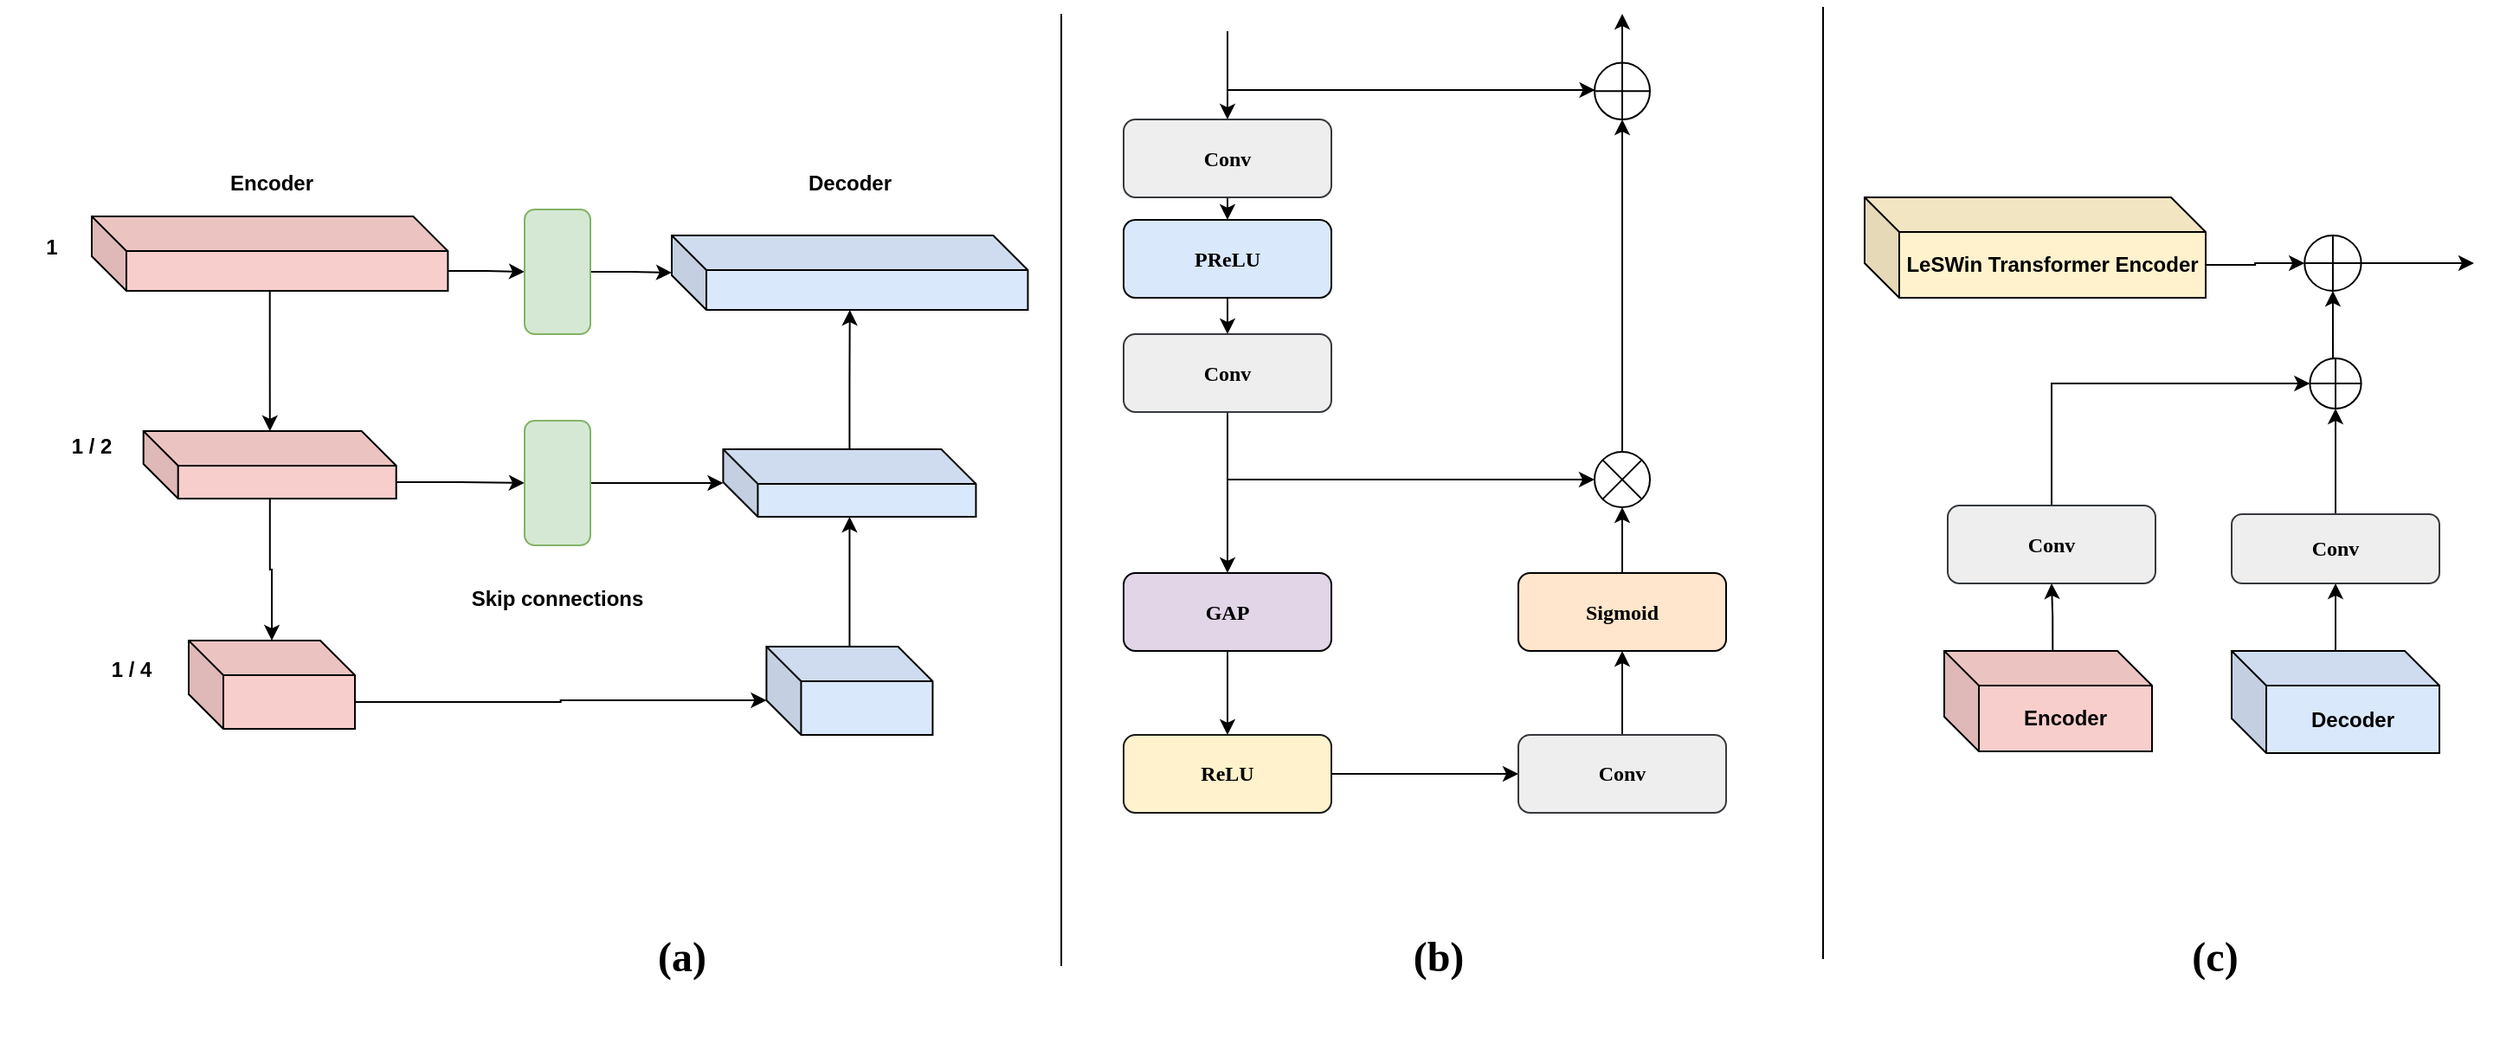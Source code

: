 <mxfile version="15.7.0" type="github">
  <diagram id="IEZfFUt5iknaMV8YK9Li" name="第 1 页">
    <mxGraphModel dx="394" dy="578" grid="1" gridSize="10" guides="1" tooltips="1" connect="1" arrows="1" fold="1" page="1" pageScale="1" pageWidth="827" pageHeight="1169" math="0" shadow="0">
      <root>
        <mxCell id="0" />
        <mxCell id="1" parent="0" />
        <mxCell id="TE2xIWxWRdcWMgeTcJOB-1" value="" style="endArrow=none;html=1;rounded=0;fontStyle=1" edge="1" parent="1">
          <mxGeometry width="50" height="50" relative="1" as="geometry">
            <mxPoint x="1620" y="850" as="sourcePoint" />
            <mxPoint x="1620" y="300" as="targetPoint" />
          </mxGeometry>
        </mxCell>
        <mxCell id="TE2xIWxWRdcWMgeTcJOB-2" value="" style="edgeStyle=orthogonalEdgeStyle;rounded=0;orthogonalLoop=1;jettySize=auto;html=1;fontFamily=Times New Roman;startArrow=none;startFill=0;endArrow=classic;endFill=1;exitX=0.522;exitY=-0.005;exitDx=0;exitDy=0;exitPerimeter=0;fontStyle=1" edge="1" parent="1" source="TE2xIWxWRdcWMgeTcJOB-14" target="TE2xIWxWRdcWMgeTcJOB-5">
          <mxGeometry relative="1" as="geometry">
            <mxPoint x="2192" y="709" as="sourcePoint" />
          </mxGeometry>
        </mxCell>
        <mxCell id="TE2xIWxWRdcWMgeTcJOB-3" value="" style="edgeStyle=orthogonalEdgeStyle;rounded=0;orthogonalLoop=1;jettySize=auto;html=1;fontFamily=Times New Roman;startArrow=none;startFill=0;endArrow=classic;endFill=1;exitX=0.5;exitY=0.004;exitDx=0;exitDy=0;exitPerimeter=0;fontStyle=1" edge="1" parent="1" source="TE2xIWxWRdcWMgeTcJOB-15" target="TE2xIWxWRdcWMgeTcJOB-7">
          <mxGeometry relative="1" as="geometry">
            <mxPoint x="2356" y="709" as="sourcePoint" />
          </mxGeometry>
        </mxCell>
        <mxCell id="TE2xIWxWRdcWMgeTcJOB-4" style="edgeStyle=orthogonalEdgeStyle;rounded=0;orthogonalLoop=1;jettySize=auto;html=1;exitX=0.5;exitY=0;exitDx=0;exitDy=0;entryX=0;entryY=0.5;entryDx=0;entryDy=0;fontFamily=Times New Roman;startArrow=none;startFill=0;endArrow=classic;endFill=1;fontStyle=1" edge="1" parent="1" source="TE2xIWxWRdcWMgeTcJOB-5" target="TE2xIWxWRdcWMgeTcJOB-9">
          <mxGeometry relative="1" as="geometry" />
        </mxCell>
        <mxCell id="TE2xIWxWRdcWMgeTcJOB-5" value="&lt;span&gt;Conv&lt;/span&gt;" style="rounded=1;whiteSpace=wrap;html=1;fontFamily=Times New Roman;fillColor=#eeeeee;strokeColor=#36393d;fontStyle=1" vertex="1" parent="1">
          <mxGeometry x="2132" y="584" width="120" height="45" as="geometry" />
        </mxCell>
        <mxCell id="TE2xIWxWRdcWMgeTcJOB-6" style="edgeStyle=orthogonalEdgeStyle;rounded=0;orthogonalLoop=1;jettySize=auto;html=1;exitX=0.5;exitY=0;exitDx=0;exitDy=0;entryX=0.5;entryY=1;entryDx=0;entryDy=0;fontFamily=Times New Roman;startArrow=none;startFill=0;endArrow=classic;endFill=1;fontStyle=1" edge="1" parent="1" source="TE2xIWxWRdcWMgeTcJOB-7" target="TE2xIWxWRdcWMgeTcJOB-9">
          <mxGeometry relative="1" as="geometry" />
        </mxCell>
        <mxCell id="TE2xIWxWRdcWMgeTcJOB-7" value="&lt;span&gt;Conv&lt;/span&gt;" style="rounded=1;whiteSpace=wrap;html=1;fontFamily=Times New Roman;strokeColor=#36393d;fillColor=#eeeeee;fontStyle=1" vertex="1" parent="1">
          <mxGeometry x="2296" y="589" width="120" height="40" as="geometry" />
        </mxCell>
        <mxCell id="TE2xIWxWRdcWMgeTcJOB-8" style="edgeStyle=orthogonalEdgeStyle;rounded=0;orthogonalLoop=1;jettySize=auto;html=1;exitX=0.5;exitY=0;exitDx=0;exitDy=0;entryX=0.5;entryY=1;entryDx=0;entryDy=0;fontFamily=Times New Roman;startArrow=none;startFill=0;endArrow=classic;endFill=1;fontStyle=1" edge="1" parent="1" source="TE2xIWxWRdcWMgeTcJOB-9" target="TE2xIWxWRdcWMgeTcJOB-11">
          <mxGeometry relative="1" as="geometry" />
        </mxCell>
        <mxCell id="TE2xIWxWRdcWMgeTcJOB-9" value="" style="shape=orEllipse;perimeter=ellipsePerimeter;whiteSpace=wrap;html=1;backgroundOutline=1;fontColor=#FF170F;strokeColor=#000000;align=center;verticalAlign=top;fillColor=default;fontStyle=1" vertex="1" parent="1">
          <mxGeometry x="2341.18" y="499" width="29.64" height="29" as="geometry" />
        </mxCell>
        <mxCell id="TE2xIWxWRdcWMgeTcJOB-10" style="edgeStyle=orthogonalEdgeStyle;rounded=0;orthogonalLoop=1;jettySize=auto;html=1;exitX=1;exitY=0.5;exitDx=0;exitDy=0;fontFamily=Times New Roman;startArrow=none;startFill=0;endArrow=classic;endFill=1;fontStyle=1" edge="1" parent="1" source="TE2xIWxWRdcWMgeTcJOB-11">
          <mxGeometry relative="1" as="geometry">
            <mxPoint x="2436.0" y="444" as="targetPoint" />
          </mxGeometry>
        </mxCell>
        <mxCell id="TE2xIWxWRdcWMgeTcJOB-11" value="" style="shape=orEllipse;perimeter=ellipsePerimeter;whiteSpace=wrap;html=1;backgroundOutline=1;fontColor=#FF170F;strokeColor=#000000;align=center;verticalAlign=top;fillColor=default;fontStyle=1" vertex="1" parent="1">
          <mxGeometry x="2338.11" y="428" width="32.71" height="32" as="geometry" />
        </mxCell>
        <mxCell id="TE2xIWxWRdcWMgeTcJOB-12" style="edgeStyle=orthogonalEdgeStyle;rounded=0;orthogonalLoop=1;jettySize=auto;html=1;exitX=0;exitY=0;exitDx=120;exitDy=39;entryX=0;entryY=0.5;entryDx=0;entryDy=0;fontFamily=Times New Roman;startArrow=none;startFill=0;endArrow=classic;endFill=1;exitPerimeter=0;fontStyle=1" edge="1" parent="1" source="TE2xIWxWRdcWMgeTcJOB-16" target="TE2xIWxWRdcWMgeTcJOB-11">
          <mxGeometry relative="1" as="geometry">
            <mxPoint x="2226" y="388.5" as="sourcePoint" />
          </mxGeometry>
        </mxCell>
        <mxCell id="TE2xIWxWRdcWMgeTcJOB-13" value="&lt;h1&gt;(c)&lt;/h1&gt;" style="text;html=1;strokeColor=none;fillColor=none;align=center;verticalAlign=middle;whiteSpace=wrap;rounded=0;fontFamily=Times New Roman;fontStyle=1" vertex="1" parent="1">
          <mxGeometry x="2123" y="800" width="327" height="90" as="geometry" />
        </mxCell>
        <mxCell id="TE2xIWxWRdcWMgeTcJOB-14" value="&lt;span&gt;Encoder&lt;/span&gt;" style="shape=cube;whiteSpace=wrap;html=1;boundedLbl=1;backgroundOutline=1;darkOpacity=0.05;darkOpacity2=0.1;fillColor=#f8cecc;strokeColor=#000000;fontStyle=1" vertex="1" parent="1">
          <mxGeometry x="2130" y="668" width="120" height="58" as="geometry" />
        </mxCell>
        <mxCell id="TE2xIWxWRdcWMgeTcJOB-15" value="&lt;span&gt;Decoder&lt;/span&gt;" style="shape=cube;whiteSpace=wrap;html=1;boundedLbl=1;backgroundOutline=1;darkOpacity=0.05;darkOpacity2=0.1;fillColor=#dae8fc;strokeColor=#000000;fontStyle=1" vertex="1" parent="1">
          <mxGeometry x="2296" y="668" width="120" height="59" as="geometry" />
        </mxCell>
        <mxCell id="TE2xIWxWRdcWMgeTcJOB-16" value="&lt;span&gt;LeSWin Transformer Encoder&lt;/span&gt;" style="shape=cube;whiteSpace=wrap;html=1;boundedLbl=1;backgroundOutline=1;darkOpacity=0.05;darkOpacity2=0.1;fillColor=#fff2cc;strokeColor=#000000;fontStyle=1" vertex="1" parent="1">
          <mxGeometry x="2084" y="406" width="197" height="58" as="geometry" />
        </mxCell>
        <mxCell id="TE2xIWxWRdcWMgeTcJOB-50" style="edgeStyle=orthogonalEdgeStyle;rounded=0;orthogonalLoop=1;jettySize=auto;html=1;exitX=0;exitY=0;exitDx=96.0;exitDy=35.5;exitPerimeter=0;entryX=0;entryY=0;entryDx=0;entryDy=31;entryPerimeter=0;fontStyle=1" edge="1" parent="1" source="TE2xIWxWRdcWMgeTcJOB-17" target="TE2xIWxWRdcWMgeTcJOB-18">
          <mxGeometry relative="1" as="geometry" />
        </mxCell>
        <mxCell id="TE2xIWxWRdcWMgeTcJOB-17" value="" style="shape=cube;whiteSpace=wrap;html=1;boundedLbl=1;backgroundOutline=1;darkOpacity=0.05;darkOpacity2=0.1;fillColor=#f8cecc;strokeColor=#000000;fontStyle=1" vertex="1" parent="1">
          <mxGeometry x="1116" y="662" width="96" height="51" as="geometry" />
        </mxCell>
        <mxCell id="TE2xIWxWRdcWMgeTcJOB-46" value="" style="edgeStyle=orthogonalEdgeStyle;rounded=0;orthogonalLoop=1;jettySize=auto;html=1;fontStyle=1" edge="1" parent="1" source="TE2xIWxWRdcWMgeTcJOB-18" target="TE2xIWxWRdcWMgeTcJOB-35">
          <mxGeometry relative="1" as="geometry" />
        </mxCell>
        <mxCell id="TE2xIWxWRdcWMgeTcJOB-18" value="" style="shape=cube;whiteSpace=wrap;html=1;boundedLbl=1;backgroundOutline=1;darkOpacity=0.05;darkOpacity2=0.1;fillColor=#dae8fc;strokeColor=#000000;fontStyle=1" vertex="1" parent="1">
          <mxGeometry x="1449.71" y="665.5" width="96" height="51" as="geometry" />
        </mxCell>
        <mxCell id="TE2xIWxWRdcWMgeTcJOB-28" value="" style="edgeStyle=orthogonalEdgeStyle;rounded=0;orthogonalLoop=1;jettySize=auto;html=1;fontStyle=1" edge="1" parent="1" source="TE2xIWxWRdcWMgeTcJOB-24" target="TE2xIWxWRdcWMgeTcJOB-17">
          <mxGeometry relative="1" as="geometry" />
        </mxCell>
        <mxCell id="TE2xIWxWRdcWMgeTcJOB-44" style="edgeStyle=orthogonalEdgeStyle;rounded=0;orthogonalLoop=1;jettySize=auto;html=1;exitX=0;exitY=0;exitDx=146;exitDy=29.5;exitPerimeter=0;fontStyle=1" edge="1" parent="1" source="TE2xIWxWRdcWMgeTcJOB-24" target="TE2xIWxWRdcWMgeTcJOB-43">
          <mxGeometry relative="1" as="geometry" />
        </mxCell>
        <mxCell id="TE2xIWxWRdcWMgeTcJOB-24" value="" style="shape=cube;whiteSpace=wrap;html=1;boundedLbl=1;backgroundOutline=1;darkOpacity=0.05;darkOpacity2=0.1;fillColor=#f8cecc;strokeColor=#000000;fontStyle=1" vertex="1" parent="1">
          <mxGeometry x="1089.86" y="541" width="146" height="39" as="geometry" />
        </mxCell>
        <mxCell id="TE2xIWxWRdcWMgeTcJOB-27" value="" style="edgeStyle=orthogonalEdgeStyle;rounded=0;orthogonalLoop=1;jettySize=auto;html=1;fontStyle=1" edge="1" parent="1" source="TE2xIWxWRdcWMgeTcJOB-25" target="TE2xIWxWRdcWMgeTcJOB-24">
          <mxGeometry relative="1" as="geometry" />
        </mxCell>
        <mxCell id="TE2xIWxWRdcWMgeTcJOB-39" style="edgeStyle=orthogonalEdgeStyle;rounded=0;orthogonalLoop=1;jettySize=auto;html=1;exitX=0;exitY=0;exitDx=205.71;exitDy=31.5;exitPerimeter=0;entryX=0;entryY=0.5;entryDx=0;entryDy=0;fontStyle=1" edge="1" parent="1" source="TE2xIWxWRdcWMgeTcJOB-25" target="TE2xIWxWRdcWMgeTcJOB-38">
          <mxGeometry relative="1" as="geometry" />
        </mxCell>
        <mxCell id="TE2xIWxWRdcWMgeTcJOB-25" value="" style="shape=cube;whiteSpace=wrap;html=1;boundedLbl=1;backgroundOutline=1;darkOpacity=0.05;darkOpacity2=0.1;fillColor=#f8cecc;strokeColor=#000000;fontStyle=1" vertex="1" parent="1">
          <mxGeometry x="1060" y="417" width="205.71" height="43" as="geometry" />
        </mxCell>
        <mxCell id="TE2xIWxWRdcWMgeTcJOB-29" value="&lt;span&gt;1&lt;/span&gt;" style="text;html=1;strokeColor=none;fillColor=none;align=center;verticalAlign=middle;whiteSpace=wrap;rounded=0;fontStyle=1" vertex="1" parent="1">
          <mxGeometry x="1007" y="420" width="60" height="30" as="geometry" />
        </mxCell>
        <mxCell id="TE2xIWxWRdcWMgeTcJOB-30" value="&lt;span&gt;1 / 2&lt;/span&gt;" style="text;html=1;strokeColor=none;fillColor=none;align=center;verticalAlign=middle;whiteSpace=wrap;rounded=0;fontStyle=1" vertex="1" parent="1">
          <mxGeometry x="1029.86" y="535" width="60" height="30" as="geometry" />
        </mxCell>
        <mxCell id="TE2xIWxWRdcWMgeTcJOB-31" value="&lt;span&gt;1 / 4&lt;/span&gt;" style="text;html=1;strokeColor=none;fillColor=none;align=center;verticalAlign=middle;whiteSpace=wrap;rounded=0;fontStyle=1" vertex="1" parent="1">
          <mxGeometry x="1053" y="664" width="60" height="30" as="geometry" />
        </mxCell>
        <mxCell id="TE2xIWxWRdcWMgeTcJOB-32" value="&lt;span&gt;Encoder&lt;/span&gt;" style="text;html=1;strokeColor=none;fillColor=none;align=center;verticalAlign=middle;whiteSpace=wrap;rounded=0;fontStyle=1" vertex="1" parent="1">
          <mxGeometry x="1134" y="383" width="60" height="30" as="geometry" />
        </mxCell>
        <mxCell id="TE2xIWxWRdcWMgeTcJOB-47" value="" style="edgeStyle=orthogonalEdgeStyle;rounded=0;orthogonalLoop=1;jettySize=auto;html=1;fontStyle=1" edge="1" parent="1" source="TE2xIWxWRdcWMgeTcJOB-35" target="TE2xIWxWRdcWMgeTcJOB-36">
          <mxGeometry relative="1" as="geometry" />
        </mxCell>
        <mxCell id="TE2xIWxWRdcWMgeTcJOB-35" value="" style="shape=cube;whiteSpace=wrap;html=1;boundedLbl=1;backgroundOutline=1;darkOpacity=0.05;darkOpacity2=0.1;fillColor=#dae8fc;strokeColor=#000000;fontStyle=1" vertex="1" parent="1">
          <mxGeometry x="1424.71" y="551.5" width="146" height="39" as="geometry" />
        </mxCell>
        <mxCell id="TE2xIWxWRdcWMgeTcJOB-36" value="" style="shape=cube;whiteSpace=wrap;html=1;boundedLbl=1;backgroundOutline=1;darkOpacity=0.05;darkOpacity2=0.1;fillColor=#dae8fc;strokeColor=#000000;fontStyle=1" vertex="1" parent="1">
          <mxGeometry x="1395" y="428" width="205.71" height="43" as="geometry" />
        </mxCell>
        <mxCell id="TE2xIWxWRdcWMgeTcJOB-37" value="&lt;span&gt;Decoder&lt;/span&gt;" style="text;html=1;strokeColor=none;fillColor=none;align=center;verticalAlign=middle;whiteSpace=wrap;rounded=0;fontStyle=1" vertex="1" parent="1">
          <mxGeometry x="1467.71" y="383" width="60" height="30" as="geometry" />
        </mxCell>
        <mxCell id="TE2xIWxWRdcWMgeTcJOB-40" value="" style="edgeStyle=orthogonalEdgeStyle;rounded=0;orthogonalLoop=1;jettySize=auto;html=1;fontStyle=1" edge="1" parent="1" source="TE2xIWxWRdcWMgeTcJOB-38" target="TE2xIWxWRdcWMgeTcJOB-36">
          <mxGeometry relative="1" as="geometry" />
        </mxCell>
        <mxCell id="TE2xIWxWRdcWMgeTcJOB-38" value="" style="rounded=1;whiteSpace=wrap;html=1;strokeColor=#82b366;fillColor=#d5e8d4;fontStyle=1" vertex="1" parent="1">
          <mxGeometry x="1310" y="413" width="38" height="72" as="geometry" />
        </mxCell>
        <mxCell id="TE2xIWxWRdcWMgeTcJOB-45" value="" style="edgeStyle=orthogonalEdgeStyle;rounded=0;orthogonalLoop=1;jettySize=auto;html=1;fontStyle=1" edge="1" parent="1" source="TE2xIWxWRdcWMgeTcJOB-43" target="TE2xIWxWRdcWMgeTcJOB-35">
          <mxGeometry relative="1" as="geometry" />
        </mxCell>
        <mxCell id="TE2xIWxWRdcWMgeTcJOB-43" value="" style="rounded=1;whiteSpace=wrap;html=1;strokeColor=#82b366;fillColor=#d5e8d4;fontStyle=1" vertex="1" parent="1">
          <mxGeometry x="1310" y="535" width="38" height="72" as="geometry" />
        </mxCell>
        <mxCell id="TE2xIWxWRdcWMgeTcJOB-48" value="&lt;span&gt;Skip connections&lt;/span&gt;" style="text;html=1;strokeColor=none;fillColor=none;align=center;verticalAlign=middle;whiteSpace=wrap;rounded=0;fontStyle=1" vertex="1" parent="1">
          <mxGeometry x="1249" y="623" width="160" height="30" as="geometry" />
        </mxCell>
        <mxCell id="TE2xIWxWRdcWMgeTcJOB-49" value="&lt;h1&gt;(a)&lt;/h1&gt;" style="text;html=1;strokeColor=none;fillColor=none;align=center;verticalAlign=middle;whiteSpace=wrap;rounded=0;fontFamily=Times New Roman;fontStyle=1" vertex="1" parent="1">
          <mxGeometry x="1219" y="800" width="364" height="90" as="geometry" />
        </mxCell>
        <mxCell id="TE2xIWxWRdcWMgeTcJOB-52" value="" style="endArrow=none;html=1;rounded=0;fontStyle=1" edge="1" parent="1">
          <mxGeometry width="50" height="50" relative="1" as="geometry">
            <mxPoint x="2060" y="846.0" as="sourcePoint" />
            <mxPoint x="2060" y="296" as="targetPoint" />
          </mxGeometry>
        </mxCell>
        <mxCell id="TE2xIWxWRdcWMgeTcJOB-53" value="&lt;h1&gt;(b)&lt;/h1&gt;" style="text;html=1;strokeColor=none;fillColor=none;align=center;verticalAlign=middle;whiteSpace=wrap;rounded=0;fontFamily=Times New Roman;fontStyle=1" vertex="1" parent="1">
          <mxGeometry x="1656" y="800" width="364" height="90" as="geometry" />
        </mxCell>
        <mxCell id="TE2xIWxWRdcWMgeTcJOB-60" style="edgeStyle=orthogonalEdgeStyle;rounded=0;orthogonalLoop=1;jettySize=auto;html=1;exitX=0.5;exitY=1;exitDx=0;exitDy=0;entryX=0.5;entryY=0;entryDx=0;entryDy=0;fontStyle=1" edge="1" parent="1" source="TE2xIWxWRdcWMgeTcJOB-54" target="TE2xIWxWRdcWMgeTcJOB-55">
          <mxGeometry relative="1" as="geometry" />
        </mxCell>
        <mxCell id="TE2xIWxWRdcWMgeTcJOB-84" style="edgeStyle=orthogonalEdgeStyle;rounded=0;orthogonalLoop=1;jettySize=auto;html=1;exitX=0.5;exitY=0;exitDx=0;exitDy=0;endArrow=none;endFill=0;startArrow=classic;startFill=1;fontStyle=1" edge="1" parent="1" source="TE2xIWxWRdcWMgeTcJOB-54">
          <mxGeometry relative="1" as="geometry">
            <mxPoint x="1716" y="310" as="targetPoint" />
            <Array as="points">
              <mxPoint x="1716" y="310" />
              <mxPoint x="1716" y="310" />
            </Array>
          </mxGeometry>
        </mxCell>
        <mxCell id="TE2xIWxWRdcWMgeTcJOB-54" value="&lt;span&gt;Conv&lt;/span&gt;" style="rounded=1;whiteSpace=wrap;html=1;fontFamily=Times New Roman;fillColor=#eeeeee;strokeColor=#36393d;fontStyle=1" vertex="1" parent="1">
          <mxGeometry x="1656" y="361" width="120" height="45" as="geometry" />
        </mxCell>
        <mxCell id="TE2xIWxWRdcWMgeTcJOB-61" value="" style="edgeStyle=orthogonalEdgeStyle;rounded=0;orthogonalLoop=1;jettySize=auto;html=1;fontStyle=1" edge="1" parent="1" source="TE2xIWxWRdcWMgeTcJOB-55" target="TE2xIWxWRdcWMgeTcJOB-56">
          <mxGeometry relative="1" as="geometry" />
        </mxCell>
        <mxCell id="TE2xIWxWRdcWMgeTcJOB-55" value="&lt;span&gt;PReLU&lt;/span&gt;" style="rounded=1;whiteSpace=wrap;html=1;fontFamily=Times New Roman;fillColor=#dae8fc;strokeColor=#000000;fontStyle=1" vertex="1" parent="1">
          <mxGeometry x="1656" y="419" width="120" height="45" as="geometry" />
        </mxCell>
        <mxCell id="TE2xIWxWRdcWMgeTcJOB-62" value="" style="edgeStyle=orthogonalEdgeStyle;rounded=0;orthogonalLoop=1;jettySize=auto;html=1;fontStyle=1" edge="1" parent="1" source="TE2xIWxWRdcWMgeTcJOB-56" target="TE2xIWxWRdcWMgeTcJOB-57">
          <mxGeometry relative="1" as="geometry" />
        </mxCell>
        <mxCell id="TE2xIWxWRdcWMgeTcJOB-83" style="edgeStyle=orthogonalEdgeStyle;rounded=0;orthogonalLoop=1;jettySize=auto;html=1;exitX=0.5;exitY=1;exitDx=0;exitDy=0;entryX=0;entryY=0.5;entryDx=0;entryDy=0;entryPerimeter=0;fontStyle=1" edge="1" parent="1" source="TE2xIWxWRdcWMgeTcJOB-56" target="TE2xIWxWRdcWMgeTcJOB-73">
          <mxGeometry relative="1" as="geometry" />
        </mxCell>
        <mxCell id="TE2xIWxWRdcWMgeTcJOB-56" value="&lt;span&gt;Conv&lt;/span&gt;" style="rounded=1;whiteSpace=wrap;html=1;fontFamily=Times New Roman;fillColor=#eeeeee;strokeColor=#36393d;fontStyle=1" vertex="1" parent="1">
          <mxGeometry x="1656" y="485" width="120" height="45" as="geometry" />
        </mxCell>
        <mxCell id="TE2xIWxWRdcWMgeTcJOB-63" value="" style="edgeStyle=orthogonalEdgeStyle;rounded=0;orthogonalLoop=1;jettySize=auto;html=1;fontStyle=1" edge="1" parent="1" source="TE2xIWxWRdcWMgeTcJOB-57" target="TE2xIWxWRdcWMgeTcJOB-58">
          <mxGeometry relative="1" as="geometry" />
        </mxCell>
        <mxCell id="TE2xIWxWRdcWMgeTcJOB-57" value="&lt;span&gt;GAP&lt;/span&gt;" style="rounded=1;whiteSpace=wrap;html=1;fontFamily=Times New Roman;fillColor=#e1d5e7;strokeColor=#000000;fontStyle=1" vertex="1" parent="1">
          <mxGeometry x="1656" y="623" width="120" height="45" as="geometry" />
        </mxCell>
        <mxCell id="TE2xIWxWRdcWMgeTcJOB-65" value="" style="edgeStyle=orthogonalEdgeStyle;rounded=0;orthogonalLoop=1;jettySize=auto;html=1;fontStyle=1" edge="1" parent="1" source="TE2xIWxWRdcWMgeTcJOB-58" target="TE2xIWxWRdcWMgeTcJOB-64">
          <mxGeometry relative="1" as="geometry" />
        </mxCell>
        <mxCell id="TE2xIWxWRdcWMgeTcJOB-58" value="&lt;span&gt;ReLU&lt;/span&gt;" style="rounded=1;whiteSpace=wrap;html=1;fontFamily=Times New Roman;fillColor=#fff2cc;strokeColor=#1A1A1A;fontStyle=1" vertex="1" parent="1">
          <mxGeometry x="1656" y="716.5" width="120" height="45" as="geometry" />
        </mxCell>
        <mxCell id="TE2xIWxWRdcWMgeTcJOB-80" value="" style="edgeStyle=orthogonalEdgeStyle;rounded=0;orthogonalLoop=1;jettySize=auto;html=1;fontStyle=1" edge="1" parent="1" source="TE2xIWxWRdcWMgeTcJOB-64" target="TE2xIWxWRdcWMgeTcJOB-69">
          <mxGeometry relative="1" as="geometry" />
        </mxCell>
        <mxCell id="TE2xIWxWRdcWMgeTcJOB-64" value="&lt;span&gt;Conv&lt;/span&gt;" style="rounded=1;whiteSpace=wrap;html=1;fontFamily=Times New Roman;fillColor=#eeeeee;strokeColor=#36393d;fontStyle=1" vertex="1" parent="1">
          <mxGeometry x="1884" y="716.5" width="120" height="45" as="geometry" />
        </mxCell>
        <mxCell id="TE2xIWxWRdcWMgeTcJOB-81" value="" style="edgeStyle=orthogonalEdgeStyle;rounded=0;orthogonalLoop=1;jettySize=auto;html=1;fontStyle=1" edge="1" parent="1" source="TE2xIWxWRdcWMgeTcJOB-69" target="TE2xIWxWRdcWMgeTcJOB-73">
          <mxGeometry relative="1" as="geometry" />
        </mxCell>
        <mxCell id="TE2xIWxWRdcWMgeTcJOB-69" value="&lt;span&gt;Sigmoid&lt;/span&gt;" style="rounded=1;whiteSpace=wrap;html=1;fontFamily=Times New Roman;fillColor=#ffe6cc;strokeColor=#000000;fontStyle=1" vertex="1" parent="1">
          <mxGeometry x="1884" y="623" width="120" height="45" as="geometry" />
        </mxCell>
        <mxCell id="TE2xIWxWRdcWMgeTcJOB-82" value="" style="edgeStyle=orthogonalEdgeStyle;rounded=0;orthogonalLoop=1;jettySize=auto;html=1;fontStyle=1" edge="1" parent="1" source="TE2xIWxWRdcWMgeTcJOB-73" target="TE2xIWxWRdcWMgeTcJOB-68">
          <mxGeometry relative="1" as="geometry" />
        </mxCell>
        <mxCell id="TE2xIWxWRdcWMgeTcJOB-73" value="" style="verticalLabelPosition=bottom;verticalAlign=top;html=1;shape=mxgraph.flowchart.or;rounded=1;fontStyle=1" vertex="1" parent="1">
          <mxGeometry x="1928" y="553" width="32" height="32" as="geometry" />
        </mxCell>
        <mxCell id="TE2xIWxWRdcWMgeTcJOB-97" style="edgeStyle=orthogonalEdgeStyle;rounded=0;orthogonalLoop=1;jettySize=auto;html=1;exitX=0;exitY=0.5;exitDx=0;exitDy=0;startArrow=none;startFill=0;endArrow=classic;endFill=1;fontStyle=1" edge="1" parent="1" source="TE2xIWxWRdcWMgeTcJOB-68">
          <mxGeometry relative="1" as="geometry">
            <mxPoint x="1944" y="300" as="targetPoint" />
          </mxGeometry>
        </mxCell>
        <mxCell id="TE2xIWxWRdcWMgeTcJOB-68" value="" style="shape=orEllipse;perimeter=ellipsePerimeter;whiteSpace=wrap;html=1;backgroundOutline=1;fontColor=#FF170F;strokeColor=#000000;align=center;verticalAlign=top;fillColor=default;fontStyle=1;direction=south;" vertex="1" parent="1">
          <mxGeometry x="1928.005" y="328.295" width="32" height="32.71" as="geometry" />
        </mxCell>
        <mxCell id="TE2xIWxWRdcWMgeTcJOB-92" value="" style="edgeStyle=orthogonalEdgeStyle;rounded=0;orthogonalLoop=1;jettySize=auto;html=1;startArrow=none;startFill=0;endArrow=classic;endFill=1;entryX=0.48;entryY=0.991;entryDx=0;entryDy=0;entryPerimeter=0;fontStyle=1" edge="1" parent="1" target="TE2xIWxWRdcWMgeTcJOB-68">
          <mxGeometry relative="1" as="geometry">
            <mxPoint x="1716" y="320" as="sourcePoint" />
            <mxPoint x="1926" y="344" as="targetPoint" />
            <Array as="points">
              <mxPoint x="1716" y="344" />
            </Array>
          </mxGeometry>
        </mxCell>
      </root>
    </mxGraphModel>
  </diagram>
</mxfile>
